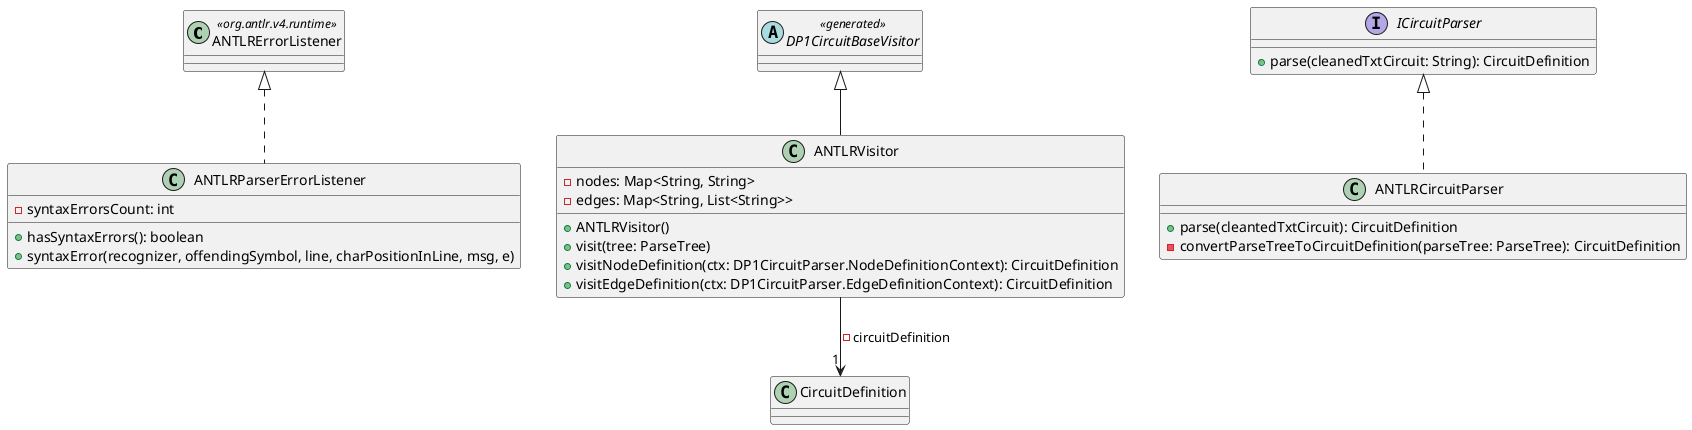 @startuml

class ANTLRErrorListener <<org.antlr.v4.runtime>>
abstract class DP1CircuitBaseVisitor <<generated>>

class ANTLRCircuitParser implements ICircuitParser {
    +parse(cleantedTxtCircuit): CircuitDefinition
    -convertParseTreeToCircuitDefinition(parseTree: ParseTree): CircuitDefinition
}

class ANTLRParserErrorListener implements ANTLRErrorListener {
    -syntaxErrorsCount: int

    +hasSyntaxErrors(): boolean
    +syntaxError(recognizer, offendingSymbol, line, charPositionInLine, msg, e)
}

class ANTLRVisitor extends DP1CircuitBaseVisitor {
    -nodes: Map<String, String>
    -edges: Map<String, List<String>>

    +ANTLRVisitor()
    +visit(tree: ParseTree)
    +visitNodeDefinition(ctx: DP1CircuitParser.NodeDefinitionContext): CircuitDefinition
    +visitEdgeDefinition(ctx: DP1CircuitParser.EdgeDefinitionContext): CircuitDefinition
}
ANTLRVisitor --> "1" CircuitDefinition : -circuitDefinition

interface ICircuitParser {
    +parse(cleanedTxtCircuit: String): CircuitDefinition
}

@enduml